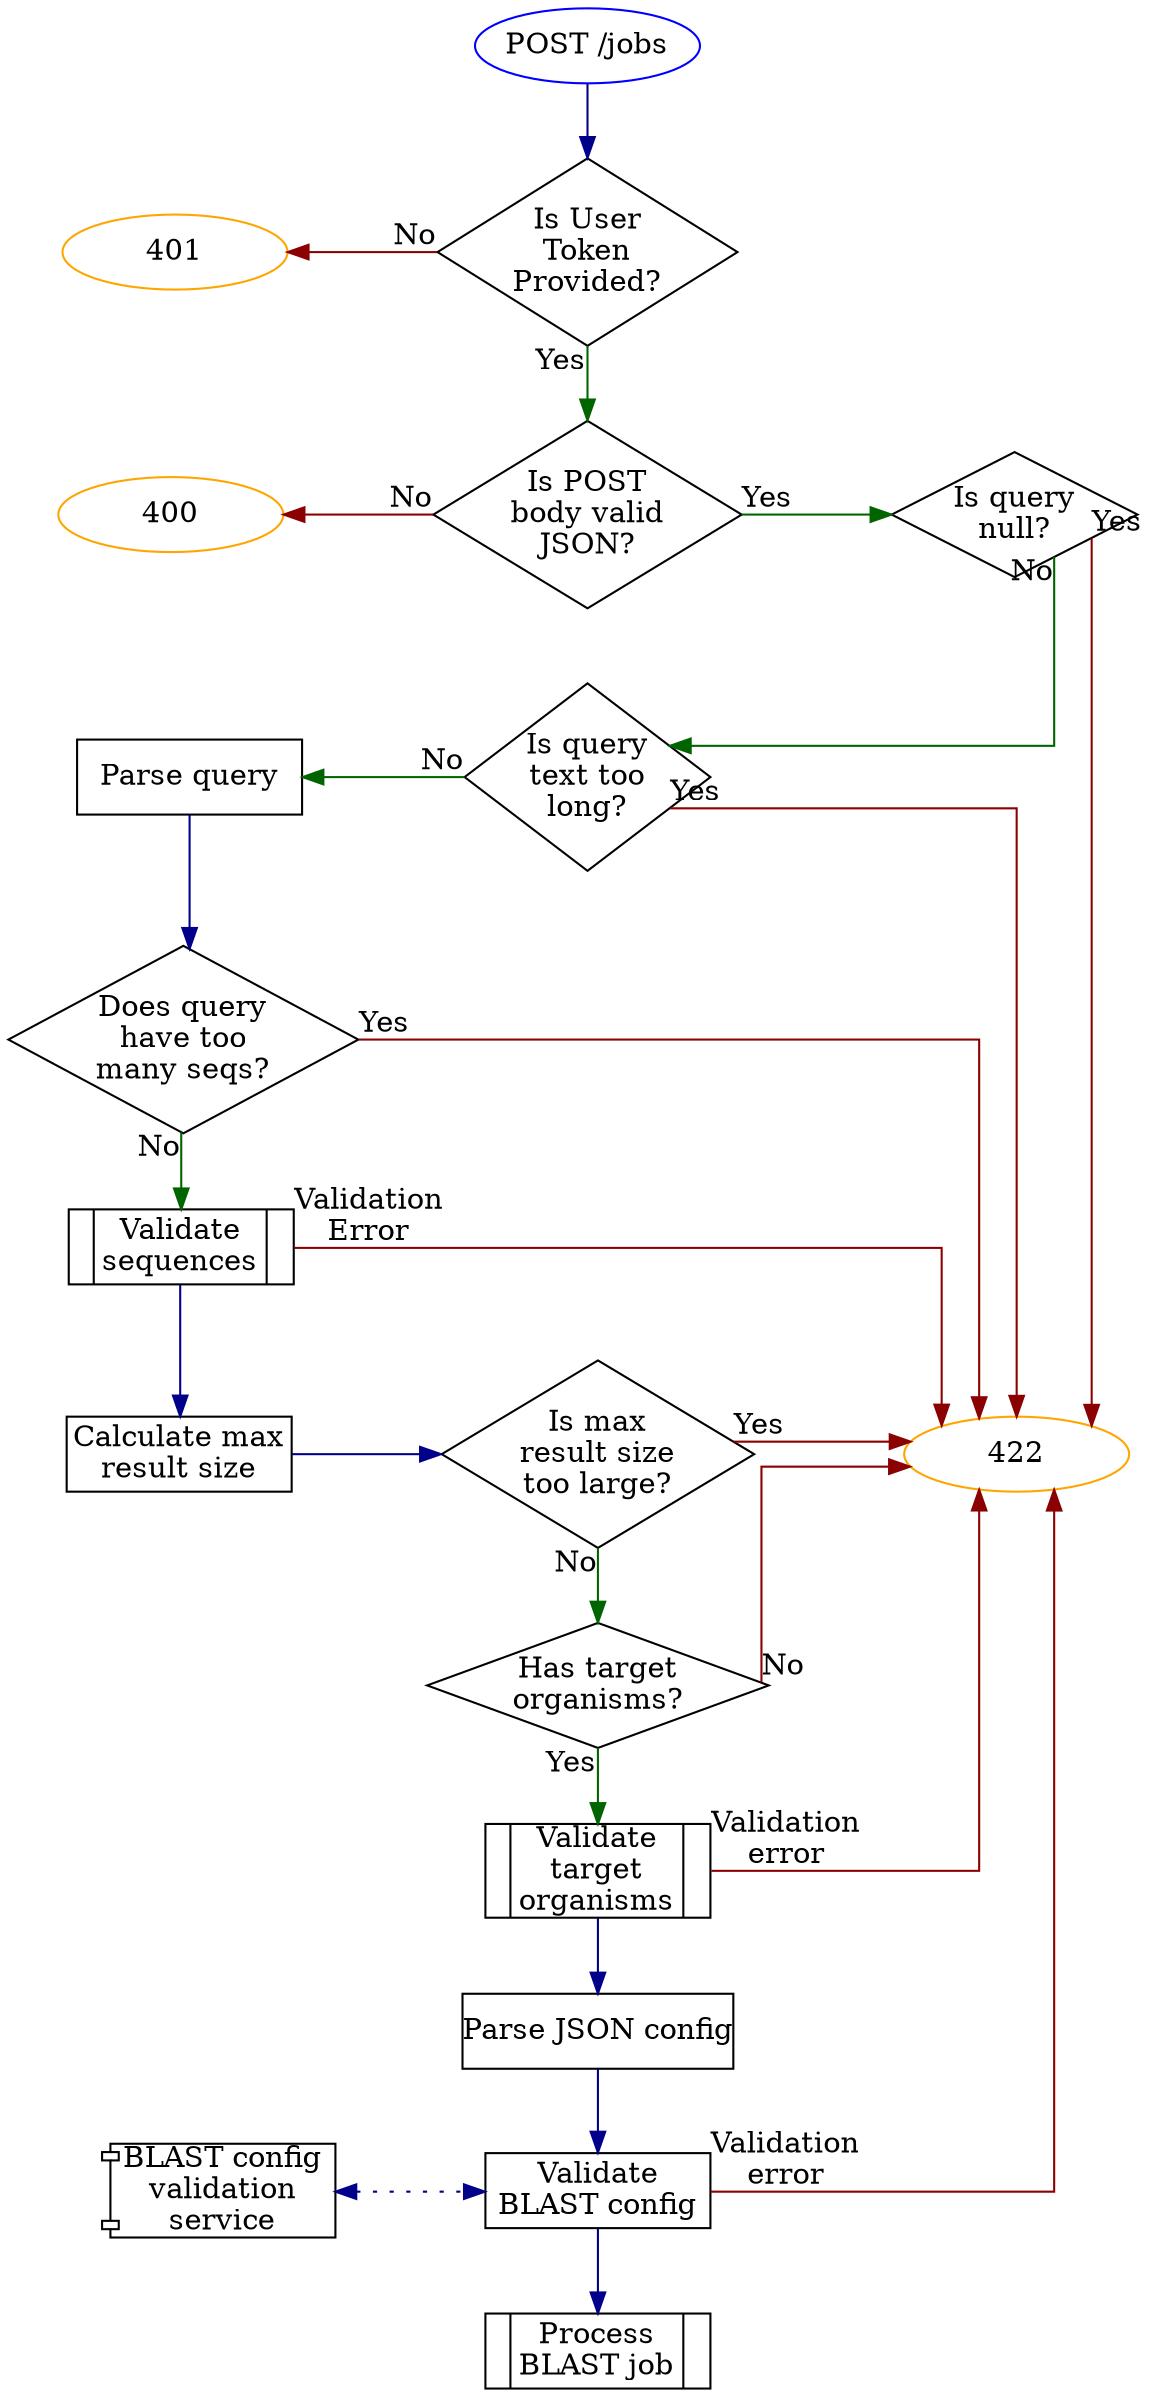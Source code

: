 digraph {
  graph[nodesep=1]
  node[margin=0, shape=rect, width=1.5]
  edge[color=darkblue]
  splines=ortho

  //
  // Node definitions
  //

  // Error responses
  400 [shape=oval, color=orange]
  401 [shape=oval, color=orange]
  422 [shape=oval, color=orange]

  Start                        [label="POST /jobs", shape="oval", color="blue"]
  IsUserTokenProvided          [label="Is User\nToken\nProvided?", shape=diamond]
  IsPostBodyValidJSON          [label="Is POST\nbody valid\nJSON?", shape=diamond]
  IsQueryNull                  [label="Is query\nnull?", shape=diamond]
  IsQueryTextTooLong           [label="Is query\ntext too\nlong?", shape=diamond]
  ParseQuery                   [label="Parse query"]
  ValidateSequences            [label="| Validate\nsequences |", shape=record]
  DoesQueryHaveTooManySeqs     [label="Does query\nhave too\nmany seqs?", shape=diamond]
  CalculateMaxResultSize       [label="Calculate max\nresult size"]
  IsMaxResultSizeTooLarge      [label="Is max\nresult size\ntoo large?", shape=diamond]
  HasTargetOrgs                [label="Has target\norganisms?", shape=diamond]
  ValidateOrgs                 [label="| Validate\ntarget\norganisms |", shape=record]
  ParseBlastConfig             [label="Parse JSON config"]
  ValidateBlastConfig          [label="Validate\nBLAST config"]
  BlastConfigValidationService [label="BLAST config\nvalidation\nservice", shape=component]
  ProcessBlastJob              [label="| Process\nBLAST job |", shape=record]

  //
  // Edges
  //

  Start                        -> IsUserTokenProvided
  IsUserTokenProvided          -> IsPostBodyValidJSON      [taillabel="Yes", color="darkgreen"]
  401                          -> IsUserTokenProvided      [headlabel="No", color="darkred", dir=back]
  IsPostBodyValidJSON          -> IsQueryNull              [taillabel="Yes", color="darkgreen"]
  400                          -> IsPostBodyValidJSON      [headlabel="No", color="darkred", dir=back]
  IsQueryNull                  -> 422                      [taillabel="Yes", color="darkred"]
  IsQueryNull                  -> IsQueryTextTooLong       [taillabel="No", color="darkgreen", constraint=false]
  IsQueryTextTooLong           -> 422                      [taillabel="Yes", color="darkred", constraint=false]
  ParseQuery                   -> IsQueryTextTooLong       [headlabel="No", color="darkgreen", dir=back]
  ParseQuery                   -> DoesQueryHaveTooManySeqs
  DoesQueryHaveTooManySeqs     -> 422                      [taillabel="Yes", color="darkred", constraint=false]
  DoesQueryHaveTooManySeqs     -> ValidateSequences        [taillabel="No", color="darkgreen"]
  ValidateSequences            -> CalculateMaxResultSize
  ValidateSequences            -> 422                      [taillabel="Validation\nError", color="darkred", constraint=false]
  CalculateMaxResultSize       -> IsMaxResultSizeTooLarge
  IsMaxResultSizeTooLarge      -> 422                      [taillabel="Yes", color="darkred", constraint=false]
  IsMaxResultSizeTooLarge      -> HasTargetOrgs            [taillabel="No", color="darkgreen"]
  HasTargetOrgs                -> ValidateOrgs             [taillabel="Yes", color="darkgreen"]
  HasTargetOrgs                -> 422                      [taillabel="No", color="darkred", constraint=false]
  ValidateOrgs                 -> ParseBlastConfig
  ValidateOrgs                 -> 422                      [taillabel="Validation\nerror", color="darkred", constraint=false]
  ParseBlastConfig             -> ValidateBlastConfig
  ValidateBlastConfig          -> 422                      [taillabel="Validation\nerror", color="darkred", constraint=false]
  ValidateBlastConfig          -> ProcessBlastJob
  BlastConfigValidationService -> ValidateBlastConfig      [dir=both, style=dotted]

  //
  // Formatting
  //
  {
    rank=sink
    ProcessBlastJob
  }
  {
    rank=same
    IsUserTokenProvided
    401
  }
  {
    rank=same
    IsPostBodyValidJSON
    400
    IsQueryNull
  }
  {
    rank=same
    IsQueryTextTooLong
    ParseQuery
  }
  {
    rank=same
    422
    CalculateMaxResultSize
    IsMaxResultSizeTooLarge
  }
  {
    rank=same
    ValidateBlastConfig
    BlastConfigValidationService
  }
  {
    edge[style=invis]
    IsPostBodyValidJSON -> IsQueryTextTooLong
  }
}